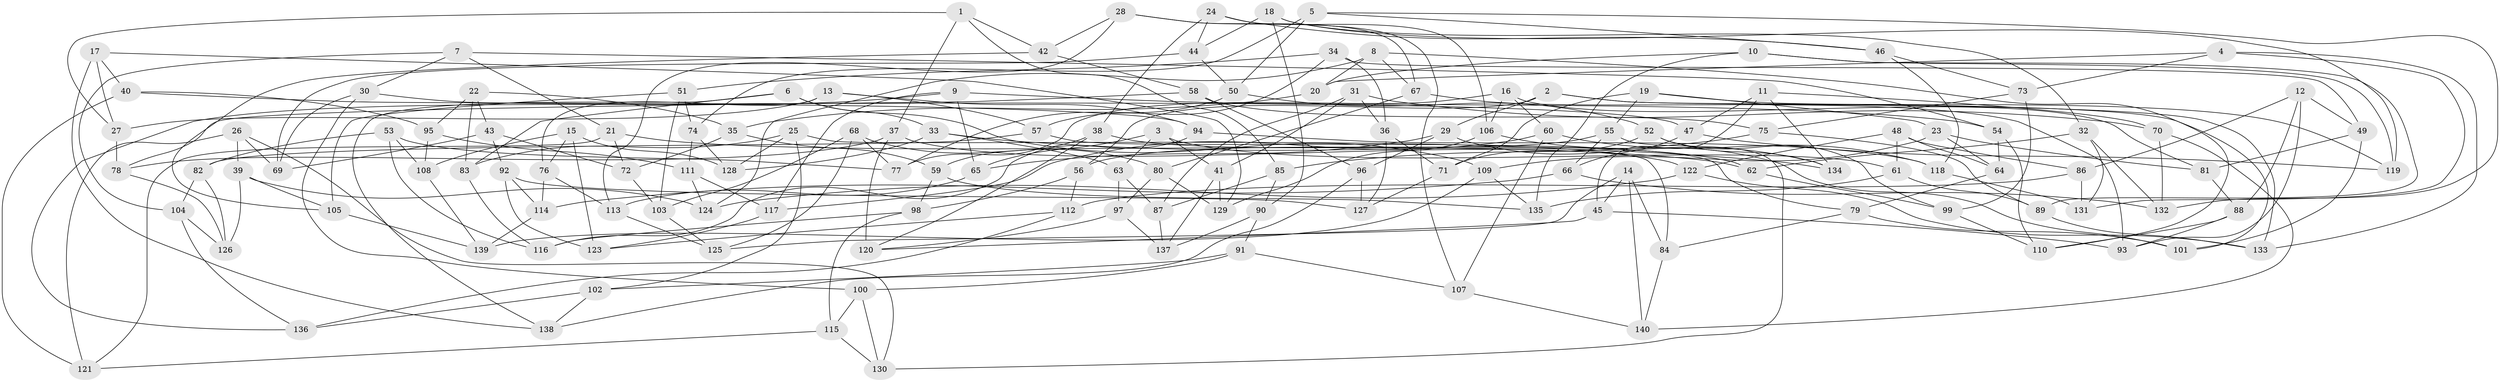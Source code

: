 // Generated by graph-tools (version 1.1) at 2025/16/03/09/25 04:16:27]
// undirected, 140 vertices, 280 edges
graph export_dot {
graph [start="1"]
  node [color=gray90,style=filled];
  1;
  2;
  3;
  4;
  5;
  6;
  7;
  8;
  9;
  10;
  11;
  12;
  13;
  14;
  15;
  16;
  17;
  18;
  19;
  20;
  21;
  22;
  23;
  24;
  25;
  26;
  27;
  28;
  29;
  30;
  31;
  32;
  33;
  34;
  35;
  36;
  37;
  38;
  39;
  40;
  41;
  42;
  43;
  44;
  45;
  46;
  47;
  48;
  49;
  50;
  51;
  52;
  53;
  54;
  55;
  56;
  57;
  58;
  59;
  60;
  61;
  62;
  63;
  64;
  65;
  66;
  67;
  68;
  69;
  70;
  71;
  72;
  73;
  74;
  75;
  76;
  77;
  78;
  79;
  80;
  81;
  82;
  83;
  84;
  85;
  86;
  87;
  88;
  89;
  90;
  91;
  92;
  93;
  94;
  95;
  96;
  97;
  98;
  99;
  100;
  101;
  102;
  103;
  104;
  105;
  106;
  107;
  108;
  109;
  110;
  111;
  112;
  113;
  114;
  115;
  116;
  117;
  118;
  119;
  120;
  121;
  122;
  123;
  124;
  125;
  126;
  127;
  128;
  129;
  130;
  131;
  132;
  133;
  134;
  135;
  136;
  137;
  138;
  139;
  140;
  1 -- 27;
  1 -- 85;
  1 -- 42;
  1 -- 37;
  2 -- 101;
  2 -- 29;
  2 -- 56;
  2 -- 133;
  3 -- 63;
  3 -- 65;
  3 -- 41;
  3 -- 61;
  4 -- 20;
  4 -- 131;
  4 -- 73;
  4 -- 133;
  5 -- 50;
  5 -- 74;
  5 -- 46;
  5 -- 132;
  6 -- 83;
  6 -- 109;
  6 -- 138;
  6 -- 33;
  7 -- 104;
  7 -- 30;
  7 -- 54;
  7 -- 21;
  8 -- 124;
  8 -- 67;
  8 -- 110;
  8 -- 20;
  9 -- 117;
  9 -- 65;
  9 -- 136;
  9 -- 54;
  10 -- 119;
  10 -- 20;
  10 -- 135;
  10 -- 89;
  11 -- 47;
  11 -- 45;
  11 -- 70;
  11 -- 134;
  12 -- 88;
  12 -- 93;
  12 -- 49;
  12 -- 86;
  13 -- 27;
  13 -- 94;
  13 -- 57;
  13 -- 76;
  14 -- 45;
  14 -- 125;
  14 -- 140;
  14 -- 84;
  15 -- 123;
  15 -- 128;
  15 -- 76;
  15 -- 108;
  16 -- 60;
  16 -- 106;
  16 -- 77;
  16 -- 81;
  17 -- 129;
  17 -- 40;
  17 -- 27;
  17 -- 138;
  18 -- 119;
  18 -- 44;
  18 -- 32;
  18 -- 90;
  19 -- 71;
  19 -- 55;
  19 -- 23;
  19 -- 119;
  20 -- 35;
  21 -- 62;
  21 -- 72;
  21 -- 121;
  22 -- 35;
  22 -- 43;
  22 -- 95;
  22 -- 83;
  23 -- 81;
  23 -- 109;
  23 -- 64;
  24 -- 106;
  24 -- 38;
  24 -- 46;
  24 -- 44;
  25 -- 102;
  25 -- 128;
  25 -- 84;
  25 -- 83;
  26 -- 121;
  26 -- 69;
  26 -- 39;
  26 -- 130;
  27 -- 78;
  28 -- 42;
  28 -- 67;
  28 -- 113;
  28 -- 107;
  29 -- 96;
  29 -- 65;
  29 -- 101;
  30 -- 100;
  30 -- 47;
  30 -- 69;
  31 -- 70;
  31 -- 36;
  31 -- 87;
  31 -- 41;
  32 -- 62;
  32 -- 132;
  32 -- 131;
  33 -- 63;
  33 -- 134;
  33 -- 128;
  34 -- 51;
  34 -- 57;
  34 -- 49;
  34 -- 36;
  35 -- 59;
  35 -- 72;
  36 -- 127;
  36 -- 71;
  37 -- 120;
  37 -- 78;
  37 -- 122;
  38 -- 120;
  38 -- 62;
  38 -- 59;
  39 -- 124;
  39 -- 126;
  39 -- 105;
  40 -- 95;
  40 -- 94;
  40 -- 121;
  41 -- 137;
  41 -- 129;
  42 -- 105;
  42 -- 58;
  43 -- 72;
  43 -- 92;
  43 -- 69;
  44 -- 69;
  44 -- 50;
  45 -- 93;
  45 -- 120;
  46 -- 73;
  46 -- 118;
  47 -- 66;
  47 -- 119;
  48 -- 64;
  48 -- 86;
  48 -- 122;
  48 -- 61;
  49 -- 81;
  49 -- 101;
  50 -- 52;
  50 -- 77;
  51 -- 105;
  51 -- 103;
  51 -- 74;
  52 -- 134;
  52 -- 99;
  52 -- 71;
  53 -- 82;
  53 -- 77;
  53 -- 108;
  53 -- 116;
  54 -- 64;
  54 -- 110;
  55 -- 66;
  55 -- 130;
  55 -- 56;
  56 -- 98;
  56 -- 112;
  57 -- 82;
  57 -- 79;
  58 -- 75;
  58 -- 78;
  58 -- 96;
  59 -- 98;
  59 -- 135;
  60 -- 107;
  60 -- 118;
  60 -- 117;
  61 -- 135;
  61 -- 89;
  62 -- 99;
  63 -- 97;
  63 -- 87;
  64 -- 79;
  65 -- 113;
  66 -- 132;
  66 -- 114;
  67 -- 93;
  67 -- 80;
  68 -- 80;
  68 -- 125;
  68 -- 103;
  68 -- 77;
  70 -- 140;
  70 -- 132;
  71 -- 127;
  72 -- 103;
  73 -- 75;
  73 -- 99;
  74 -- 128;
  74 -- 111;
  75 -- 89;
  75 -- 85;
  76 -- 113;
  76 -- 114;
  78 -- 126;
  79 -- 84;
  79 -- 101;
  80 -- 97;
  80 -- 129;
  81 -- 88;
  82 -- 104;
  82 -- 126;
  83 -- 116;
  84 -- 140;
  85 -- 90;
  85 -- 87;
  86 -- 131;
  86 -- 112;
  87 -- 137;
  88 -- 110;
  88 -- 93;
  89 -- 133;
  90 -- 137;
  90 -- 91;
  91 -- 100;
  91 -- 107;
  91 -- 102;
  92 -- 114;
  92 -- 127;
  92 -- 123;
  94 -- 116;
  94 -- 118;
  95 -- 108;
  95 -- 111;
  96 -- 138;
  96 -- 127;
  97 -- 120;
  97 -- 137;
  98 -- 115;
  98 -- 116;
  99 -- 110;
  100 -- 130;
  100 -- 115;
  102 -- 138;
  102 -- 136;
  103 -- 125;
  104 -- 136;
  104 -- 126;
  105 -- 139;
  106 -- 129;
  106 -- 134;
  107 -- 140;
  108 -- 139;
  109 -- 139;
  109 -- 135;
  111 -- 124;
  111 -- 117;
  112 -- 123;
  112 -- 136;
  113 -- 125;
  114 -- 139;
  115 -- 130;
  115 -- 121;
  117 -- 123;
  118 -- 131;
  122 -- 133;
  122 -- 124;
}
